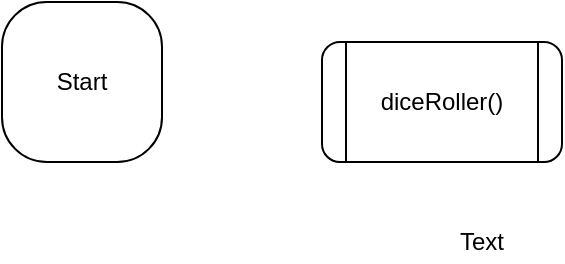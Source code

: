 <mxfile>
    <diagram id="UyTvM7Mge_tHcK4MmHKb" name="Page-1">
        <mxGraphModel dx="601" dy="521" grid="1" gridSize="10" guides="1" tooltips="1" connect="1" arrows="1" fold="1" page="1" pageScale="1" pageWidth="827" pageHeight="1169" math="0" shadow="0">
            <root>
                <mxCell id="0"/>
                <mxCell id="1" parent="0"/>
                <mxCell id="2" value="Start" style="whiteSpace=wrap;html=1;aspect=fixed;rounded=1;arcSize=28;" vertex="1" parent="1">
                    <mxGeometry width="80" height="80" as="geometry"/>
                </mxCell>
                <mxCell id="3" value="diceRoller()" style="shape=process;whiteSpace=wrap;html=1;backgroundOutline=1;rounded=1;" vertex="1" parent="1">
                    <mxGeometry x="160" y="20" width="120" height="60" as="geometry"/>
                </mxCell>
                <mxCell id="4" value="Text" style="text;html=1;strokeColor=none;fillColor=none;align=center;verticalAlign=middle;whiteSpace=wrap;rounded=0;" vertex="1" parent="1">
                    <mxGeometry x="220" y="110" width="40" height="20" as="geometry"/>
                </mxCell>
            </root>
        </mxGraphModel>
    </diagram>
</mxfile>